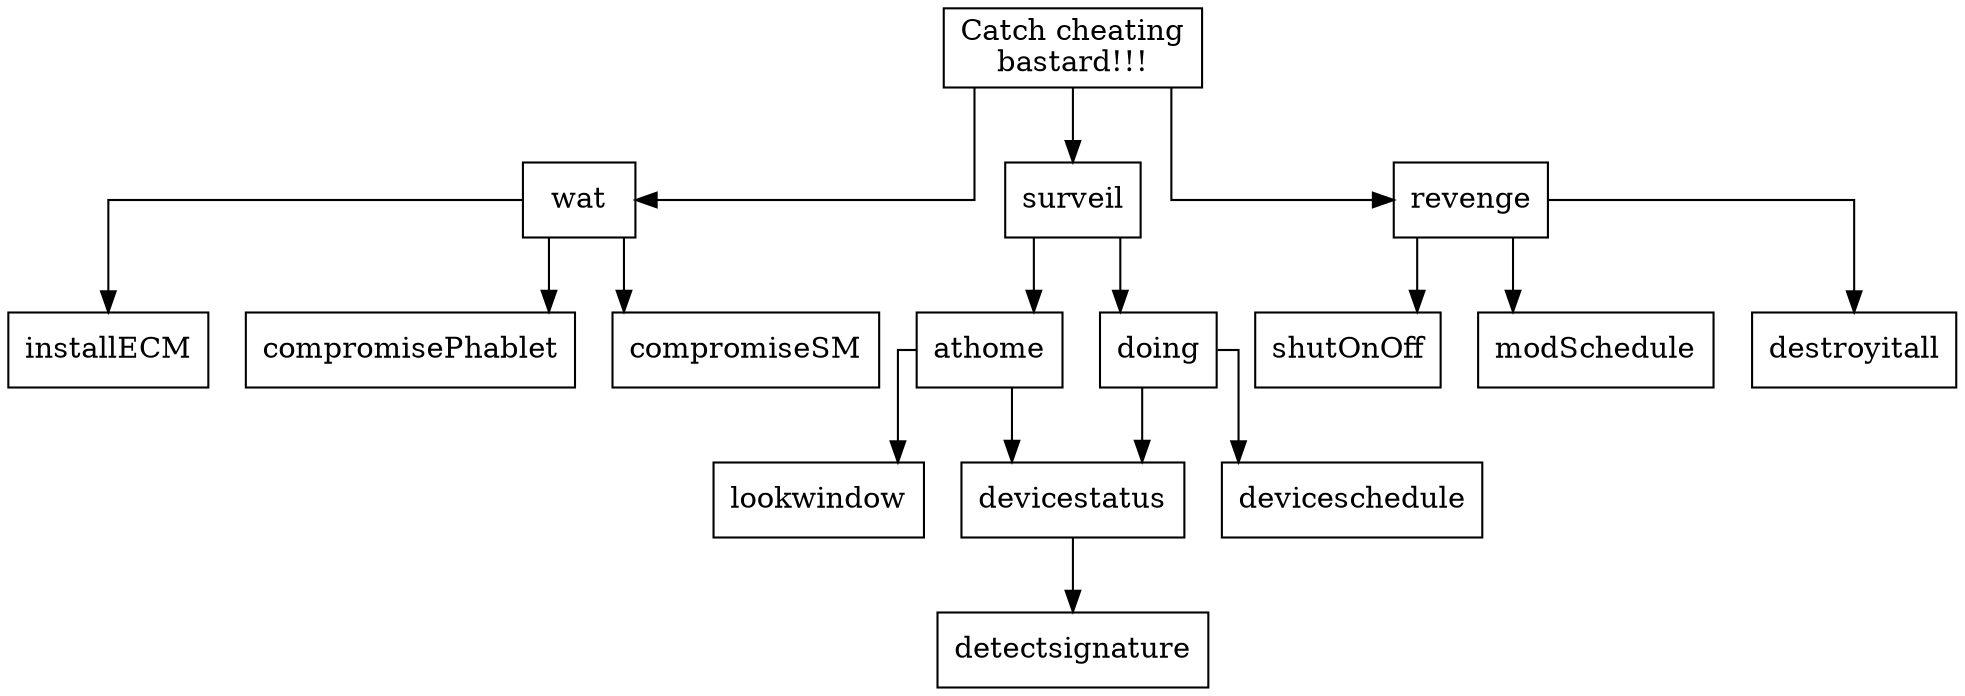 digraph finite_state_machine {
  //rankdir=LR;
  node [shape = rectangle];
  graph [splines=ortho];

//  root [ label = "Report low\npower\nconsumption" ];

  root [label = "Catch cheating\nbastard!!!",shape=AND];
  access [label="wat",shape=OR];
  deviceschedule;// [label = "Schedule on SM"];

  root->access;
  access->installECM;
  access->compromisePhablet;
  access->compromiseSM;

  root-> surveil;
  surveil->athome;
  surveil->doing;
  athome->devicestatus;
  athome->lookwindow;
  doing->devicestatus;
  doing->deviceschedule;
  devicestatus->detectsignature;
  //doing->installECM;//External Consumption Monitor
  //athome->installECM;

  root->revenge;
  revenge->shutOnOff;
  revenge->modSchedule;
  revenge->destroyitall;

  //createKey [ label = "Create key", shape = doublecircle, style=filled, fillcolor="#339933cc" ];
  //recurse [ label = "Recurse", shape = doublecircle, style=filled, fillcolor="#999933cc" ];
  //hasNN [ label = "Has\nNoName" ];

  //append [ label = "Append", shape = doublecircle, style=filled, fillcolor="#336699cc" ];
  //parseErr2 [ label = "Named\nParser\nError", shape = doublecircle, style=filled, fillcolor="#993333cc" ];
}